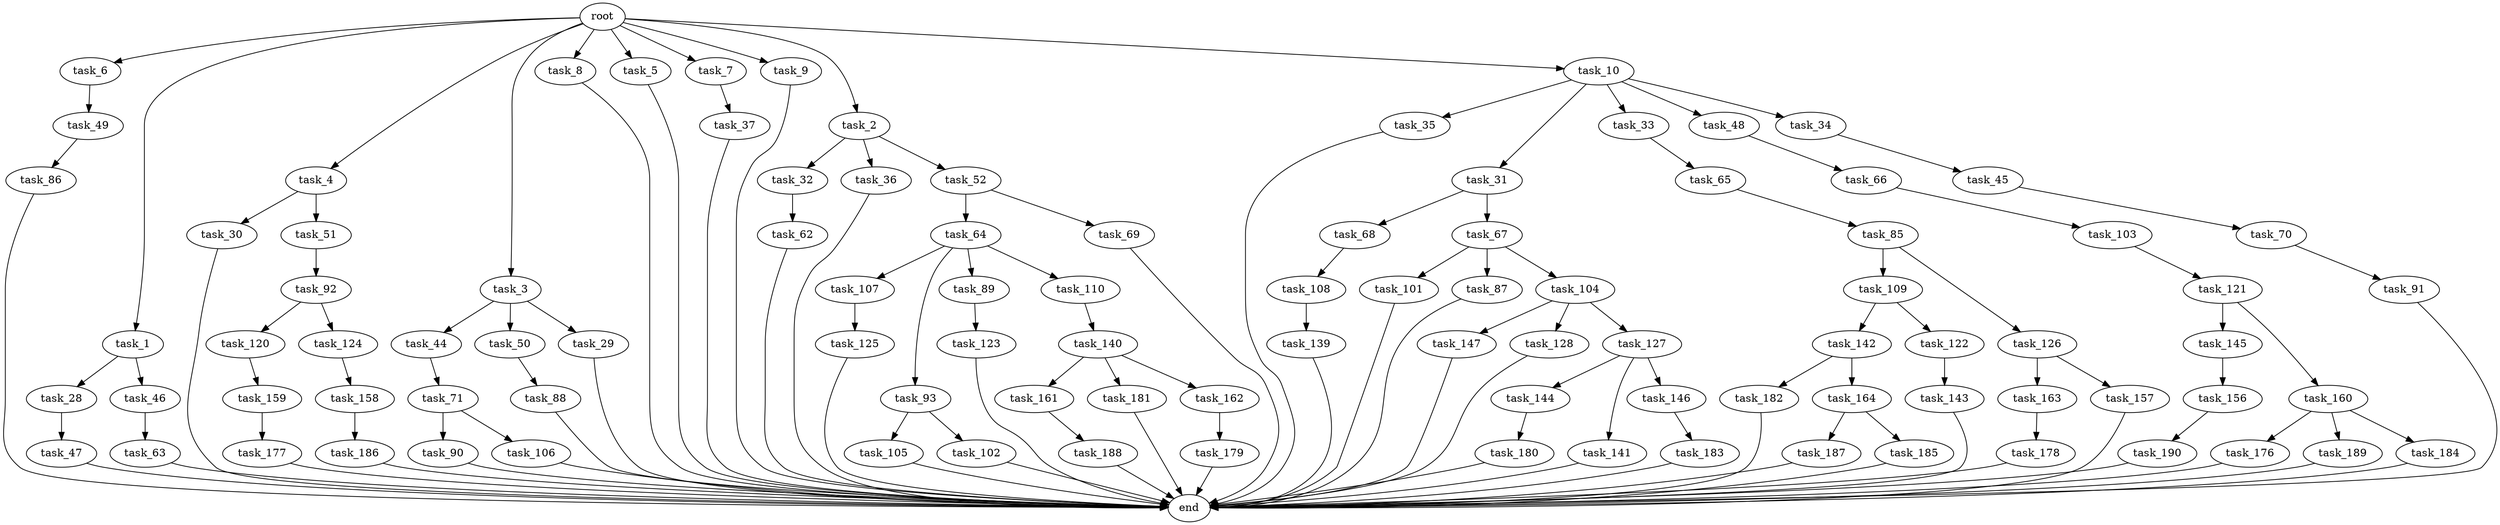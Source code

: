 digraph G {
  task_6 [size="1.024000"];
  task_91 [size="77309411.328000"];
  task_45 [size="858993459.200000"];
  task_187 [size="34359738.368000"];
  task_123 [size="137438953.472000"];
  task_107 [size="137438953.472000"];
  task_66 [size="214748364.800000"];
  task_1 [size="1.024000"];
  task_159 [size="137438953.472000"];
  task_68 [size="420906795.008000"];
  task_190 [size="549755813.888000"];
  task_65 [size="137438953.472000"];
  task_178 [size="214748364.800000"];
  root [size="0.000000"];
  task_63 [size="695784701.952000"];
  task_176 [size="77309411.328000"];
  task_179 [size="549755813.888000"];
  task_144 [size="858993459.200000"];
  task_4 [size="1.024000"];
  task_3 [size="1.024000"];
  task_86 [size="695784701.952000"];
  task_147 [size="77309411.328000"];
  task_189 [size="77309411.328000"];
  task_85 [size="137438953.472000"];
  task_101 [size="695784701.952000"];
  task_182 [size="695784701.952000"];
  task_8 [size="1.024000"];
  task_120 [size="34359738.368000"];
  task_184 [size="77309411.328000"];
  task_109 [size="309237645.312000"];
  task_177 [size="77309411.328000"];
  task_5 [size="1.024000"];
  task_32 [size="858993459.200000"];
  task_161 [size="214748364.800000"];
  task_49 [size="214748364.800000"];
  task_145 [size="695784701.952000"];
  task_128 [size="77309411.328000"];
  task_103 [size="214748364.800000"];
  task_44 [size="695784701.952000"];
  task_92 [size="549755813.888000"];
  task_88 [size="34359738.368000"];
  task_7 [size="1.024000"];
  task_93 [size="137438953.472000"];
  task_188 [size="214748364.800000"];
  task_181 [size="214748364.800000"];
  task_126 [size="309237645.312000"];
  task_35 [size="858993459.200000"];
  task_31 [size="858993459.200000"];
  task_186 [size="309237645.312000"];
  task_28 [size="858993459.200000"];
  task_142 [size="858993459.200000"];
  task_9 [size="1.024000"];
  task_180 [size="420906795.008000"];
  task_121 [size="549755813.888000"];
  task_141 [size="858993459.200000"];
  task_90 [size="309237645.312000"];
  task_30 [size="549755813.888000"];
  task_162 [size="214748364.800000"];
  task_143 [size="34359738.368000"];
  task_2 [size="1.024000"];
  task_106 [size="309237645.312000"];
  task_105 [size="420906795.008000"];
  task_33 [size="858993459.200000"];
  task_87 [size="695784701.952000"];
  task_50 [size="695784701.952000"];
  task_122 [size="858993459.200000"];
  task_104 [size="695784701.952000"];
  task_158 [size="858993459.200000"];
  task_160 [size="695784701.952000"];
  task_36 [size="858993459.200000"];
  task_127 [size="77309411.328000"];
  task_70 [size="137438953.472000"];
  task_37 [size="214748364.800000"];
  task_156 [size="695784701.952000"];
  task_67 [size="420906795.008000"];
  task_48 [size="858993459.200000"];
  task_10 [size="1.024000"];
  task_164 [size="695784701.952000"];
  task_185 [size="34359738.368000"];
  task_52 [size="858993459.200000"];
  task_62 [size="137438953.472000"];
  task_64 [size="309237645.312000"];
  task_163 [size="214748364.800000"];
  task_29 [size="695784701.952000"];
  task_102 [size="420906795.008000"];
  task_183 [size="858993459.200000"];
  task_124 [size="34359738.368000"];
  task_139 [size="77309411.328000"];
  task_47 [size="695784701.952000"];
  task_69 [size="309237645.312000"];
  task_140 [size="420906795.008000"];
  task_108 [size="34359738.368000"];
  end [size="0.000000"];
  task_71 [size="695784701.952000"];
  task_89 [size="137438953.472000"];
  task_46 [size="858993459.200000"];
  task_146 [size="858993459.200000"];
  task_34 [size="858993459.200000"];
  task_110 [size="137438953.472000"];
  task_51 [size="549755813.888000"];
  task_125 [size="695784701.952000"];
  task_157 [size="214748364.800000"];

  task_6 -> task_49 [size="209715200.000000"];
  task_91 -> end [size="1.000000"];
  task_45 -> task_70 [size="134217728.000000"];
  task_187 -> end [size="1.000000"];
  task_123 -> end [size="1.000000"];
  task_107 -> task_125 [size="679477248.000000"];
  task_66 -> task_103 [size="209715200.000000"];
  task_1 -> task_28 [size="838860800.000000"];
  task_1 -> task_46 [size="838860800.000000"];
  task_159 -> task_177 [size="75497472.000000"];
  task_68 -> task_108 [size="33554432.000000"];
  task_190 -> end [size="1.000000"];
  task_65 -> task_85 [size="134217728.000000"];
  task_178 -> end [size="1.000000"];
  root -> task_2 [size="1.000000"];
  root -> task_6 [size="1.000000"];
  root -> task_7 [size="1.000000"];
  root -> task_4 [size="1.000000"];
  root -> task_3 [size="1.000000"];
  root -> task_5 [size="1.000000"];
  root -> task_1 [size="1.000000"];
  root -> task_8 [size="1.000000"];
  root -> task_9 [size="1.000000"];
  root -> task_10 [size="1.000000"];
  task_63 -> end [size="1.000000"];
  task_176 -> end [size="1.000000"];
  task_179 -> end [size="1.000000"];
  task_144 -> task_180 [size="411041792.000000"];
  task_4 -> task_30 [size="536870912.000000"];
  task_4 -> task_51 [size="536870912.000000"];
  task_3 -> task_29 [size="679477248.000000"];
  task_3 -> task_50 [size="679477248.000000"];
  task_3 -> task_44 [size="679477248.000000"];
  task_86 -> end [size="1.000000"];
  task_147 -> end [size="1.000000"];
  task_189 -> end [size="1.000000"];
  task_85 -> task_109 [size="301989888.000000"];
  task_85 -> task_126 [size="301989888.000000"];
  task_101 -> end [size="1.000000"];
  task_182 -> end [size="1.000000"];
  task_8 -> end [size="1.000000"];
  task_120 -> task_159 [size="134217728.000000"];
  task_184 -> end [size="1.000000"];
  task_109 -> task_142 [size="838860800.000000"];
  task_109 -> task_122 [size="838860800.000000"];
  task_177 -> end [size="1.000000"];
  task_5 -> end [size="1.000000"];
  task_32 -> task_62 [size="134217728.000000"];
  task_161 -> task_188 [size="209715200.000000"];
  task_49 -> task_86 [size="679477248.000000"];
  task_145 -> task_156 [size="679477248.000000"];
  task_128 -> end [size="1.000000"];
  task_103 -> task_121 [size="536870912.000000"];
  task_44 -> task_71 [size="679477248.000000"];
  task_92 -> task_124 [size="33554432.000000"];
  task_92 -> task_120 [size="33554432.000000"];
  task_88 -> end [size="1.000000"];
  task_7 -> task_37 [size="209715200.000000"];
  task_93 -> task_105 [size="411041792.000000"];
  task_93 -> task_102 [size="411041792.000000"];
  task_188 -> end [size="1.000000"];
  task_181 -> end [size="1.000000"];
  task_126 -> task_163 [size="209715200.000000"];
  task_126 -> task_157 [size="209715200.000000"];
  task_35 -> end [size="1.000000"];
  task_31 -> task_67 [size="411041792.000000"];
  task_31 -> task_68 [size="411041792.000000"];
  task_186 -> end [size="1.000000"];
  task_28 -> task_47 [size="679477248.000000"];
  task_142 -> task_182 [size="679477248.000000"];
  task_142 -> task_164 [size="679477248.000000"];
  task_9 -> end [size="1.000000"];
  task_180 -> end [size="1.000000"];
  task_121 -> task_160 [size="679477248.000000"];
  task_121 -> task_145 [size="679477248.000000"];
  task_141 -> end [size="1.000000"];
  task_90 -> end [size="1.000000"];
  task_30 -> end [size="1.000000"];
  task_162 -> task_179 [size="536870912.000000"];
  task_143 -> end [size="1.000000"];
  task_2 -> task_36 [size="838860800.000000"];
  task_2 -> task_32 [size="838860800.000000"];
  task_2 -> task_52 [size="838860800.000000"];
  task_106 -> end [size="1.000000"];
  task_105 -> end [size="1.000000"];
  task_33 -> task_65 [size="134217728.000000"];
  task_87 -> end [size="1.000000"];
  task_50 -> task_88 [size="33554432.000000"];
  task_122 -> task_143 [size="33554432.000000"];
  task_104 -> task_128 [size="75497472.000000"];
  task_104 -> task_147 [size="75497472.000000"];
  task_104 -> task_127 [size="75497472.000000"];
  task_158 -> task_186 [size="301989888.000000"];
  task_160 -> task_184 [size="75497472.000000"];
  task_160 -> task_176 [size="75497472.000000"];
  task_160 -> task_189 [size="75497472.000000"];
  task_36 -> end [size="1.000000"];
  task_127 -> task_144 [size="838860800.000000"];
  task_127 -> task_141 [size="838860800.000000"];
  task_127 -> task_146 [size="838860800.000000"];
  task_70 -> task_91 [size="75497472.000000"];
  task_37 -> end [size="1.000000"];
  task_156 -> task_190 [size="536870912.000000"];
  task_67 -> task_87 [size="679477248.000000"];
  task_67 -> task_101 [size="679477248.000000"];
  task_67 -> task_104 [size="679477248.000000"];
  task_48 -> task_66 [size="209715200.000000"];
  task_10 -> task_31 [size="838860800.000000"];
  task_10 -> task_33 [size="838860800.000000"];
  task_10 -> task_35 [size="838860800.000000"];
  task_10 -> task_34 [size="838860800.000000"];
  task_10 -> task_48 [size="838860800.000000"];
  task_164 -> task_187 [size="33554432.000000"];
  task_164 -> task_185 [size="33554432.000000"];
  task_185 -> end [size="1.000000"];
  task_52 -> task_64 [size="301989888.000000"];
  task_52 -> task_69 [size="301989888.000000"];
  task_62 -> end [size="1.000000"];
  task_64 -> task_107 [size="134217728.000000"];
  task_64 -> task_110 [size="134217728.000000"];
  task_64 -> task_89 [size="134217728.000000"];
  task_64 -> task_93 [size="134217728.000000"];
  task_163 -> task_178 [size="209715200.000000"];
  task_29 -> end [size="1.000000"];
  task_102 -> end [size="1.000000"];
  task_183 -> end [size="1.000000"];
  task_124 -> task_158 [size="838860800.000000"];
  task_139 -> end [size="1.000000"];
  task_47 -> end [size="1.000000"];
  task_69 -> end [size="1.000000"];
  task_140 -> task_162 [size="209715200.000000"];
  task_140 -> task_161 [size="209715200.000000"];
  task_140 -> task_181 [size="209715200.000000"];
  task_108 -> task_139 [size="75497472.000000"];
  task_71 -> task_106 [size="301989888.000000"];
  task_71 -> task_90 [size="301989888.000000"];
  task_89 -> task_123 [size="134217728.000000"];
  task_46 -> task_63 [size="679477248.000000"];
  task_146 -> task_183 [size="838860800.000000"];
  task_34 -> task_45 [size="838860800.000000"];
  task_110 -> task_140 [size="411041792.000000"];
  task_51 -> task_92 [size="536870912.000000"];
  task_125 -> end [size="1.000000"];
  task_157 -> end [size="1.000000"];
}
